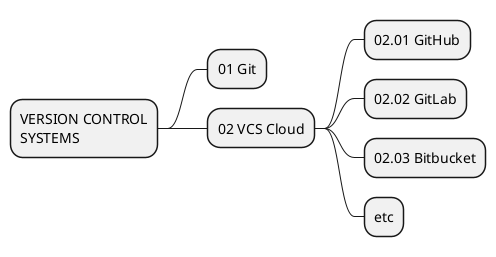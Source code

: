 @startmindmap VERSION CONTROL SYSTEMS
<style>
node {
    MaximumWidth 150
    HorizontalAlignment left
}
</style>

+ VERSION CONTROL SYSTEMS
++ 01 Git
++ 02 VCS Cloud
+++ 02.01 GitHub
+++ 02.02 GitLab
+++ 02.03 Bitbucket
+++ etc

@endmindmap